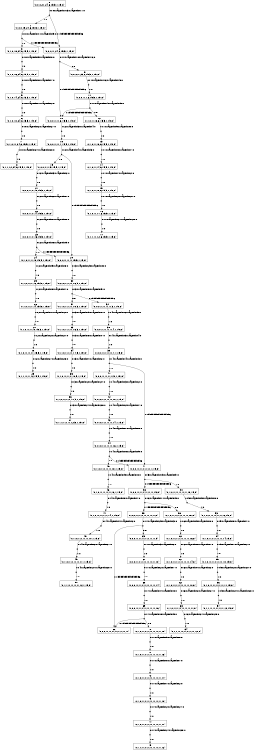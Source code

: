 digraph MDP {
size="8,5"
node [shape=box];
0 -> n0_0 [ arrowhead=none,label="0:r0_WayPoint13_WayPoint11.0" ];
n0_0 [ shape=point,width=0.1,height=0.1,label="" ];
n0_0 -> 1 [ label="0.8" ];
n0_0 -> 2 [ label="0.19999999999999996" ];
1 -> n1_0 [ arrowhead=none,label="0:r0_WayPoint11_WayPoint9.0" ];
n1_0 [ shape=point,width=0.1,height=0.1,label="" ];
n1_0 -> 2 [ label="0.19999999999999996" ];
n1_0 -> 3 [ label="0.8" ];
2 -> n2_0 [ arrowhead=none,label="0:r1_WayPoint18_WayPoint16.0" ];
n2_0 [ shape=point,width=0.1,height=0.1,label="" ];
n2_0 -> 9 [ label="0.8" ];
n2_0 -> 10 [ label="0.19999999999999996" ];
3 -> n3_0 [ arrowhead=none,label="0:r0_WayPoint9_WayPoint8.0" ];
n3_0 [ shape=point,width=0.1,height=0.1,label="" ];
n3_0 -> 4 [ label="1.0" ];
4 -> n4_0 [ arrowhead=none,label="0:r0_WayPoint8_WayPoint7.0" ];
n4_0 [ shape=point,width=0.1,height=0.1,label="" ];
n4_0 -> 5 [ label="1.0" ];
5 -> n5_0 [ arrowhead=none,label="0:r0_WayPoint7_WayPoint2.0" ];
n5_0 [ shape=point,width=0.1,height=0.1,label="" ];
n5_0 -> 6 [ label="1.0" ];
6 -> n6_0 [ arrowhead=none,label="0:r0_WayPoint2_WayPoint27.0" ];
n6_0 [ shape=point,width=0.1,height=0.1,label="" ];
n6_0 -> 7 [ label="1.0" ];
7 -> n7_0 [ arrowhead=none,label="0:r0_WayPoint27_WayPoint28.0" ];
n7_0 [ shape=point,width=0.1,height=0.1,label="" ];
n7_0 -> 8 [ label="1.0" ];
9 -> n9_0 [ arrowhead=none,label="0:r1_WayPoint16_WayPoint15.0" ];
n9_0 [ shape=point,width=0.1,height=0.1,label="" ];
n9_0 -> 11 [ label="1.0" ];
10 -> n10_0 [ arrowhead=none,label="0:r2_WayPoint30_WayPoint4.0" ];
n10_0 [ shape=point,width=0.1,height=0.1,label="" ];
n10_0 -> 18 [ label="1.0" ];
11 -> n11_0 [ arrowhead=none,label="0:r1_WayPoint15_WayPoint9.0" ];
n11_0 [ shape=point,width=0.1,height=0.1,label="" ];
n11_0 -> 10 [ label="0.19999999999999996" ];
n11_0 -> 12 [ label="0.8" ];
12 -> n12_0 [ arrowhead=none,label="0:r1_WayPoint9_WayPoint8.0" ];
n12_0 [ shape=point,width=0.1,height=0.1,label="" ];
n12_0 -> 13 [ label="1.0" ];
13 -> n13_0 [ arrowhead=none,label="0:r1_WayPoint8_WayPoint7.0" ];
n13_0 [ shape=point,width=0.1,height=0.1,label="" ];
n13_0 -> 14 [ label="1.0" ];
14 -> n14_0 [ arrowhead=none,label="0:r1_WayPoint7_WayPoint2.0" ];
n14_0 [ shape=point,width=0.1,height=0.1,label="" ];
n14_0 -> 15 [ label="1.0" ];
15 -> n15_0 [ arrowhead=none,label="0:r1_WayPoint2_WayPoint27.0" ];
n15_0 [ shape=point,width=0.1,height=0.1,label="" ];
n15_0 -> 16 [ label="1.0" ];
16 -> n16_0 [ arrowhead=none,label="0:r1_WayPoint27_WayPoint28.0" ];
n16_0 [ shape=point,width=0.1,height=0.1,label="" ];
n16_0 -> 17 [ label="1.0" ];
18 -> n18_0 [ arrowhead=none,label="0:r2_WayPoint4_WayPoint3.0" ];
n18_0 [ shape=point,width=0.1,height=0.1,label="" ];
n18_0 -> 19 [ label="0.8" ];
n18_0 -> 20 [ label="0.19999999999999996" ];
19 -> n19_0 [ arrowhead=none,label="0:r2_WayPoint3_WayPoint2.0" ];
n19_0 [ shape=point,width=0.1,height=0.1,label="" ];
n19_0 -> 21 [ label="1.0" ];
20 -> n20_0 [ arrowhead=none,label="0:r3_WayPoint25_WayPoint8.0" ];
n20_0 [ shape=point,width=0.1,height=0.1,label="" ];
n20_0 -> 30 [ label="1.0" ];
21 -> n21_0 [ arrowhead=none,label="0:r2_WayPoint2_WayPoint7.0" ];
n21_0 [ shape=point,width=0.1,height=0.1,label="" ];
n21_0 -> 22 [ label="1.0" ];
22 -> n22_0 [ arrowhead=none,label="0:r2_WayPoint7_WayPoint8.0" ];
n22_0 [ shape=point,width=0.1,height=0.1,label="" ];
n22_0 -> 23 [ label="1.0" ];
23 -> n23_0 [ arrowhead=none,label="0:r2_WayPoint8_WayPoint9.0" ];
n23_0 [ shape=point,width=0.1,height=0.1,label="" ];
n23_0 -> 20 [ label="0.19999999999999996" ];
n23_0 -> 24 [ label="0.8" ];
24 -> n24_0 [ arrowhead=none,label="0:r2_WayPoint9_WayPoint8.0" ];
n24_0 [ shape=point,width=0.1,height=0.1,label="" ];
n24_0 -> 25 [ label="1.0" ];
25 -> n25_0 [ arrowhead=none,label="0:r2_WayPoint8_WayPoint7.0" ];
n25_0 [ shape=point,width=0.1,height=0.1,label="" ];
n25_0 -> 26 [ label="1.0" ];
26 -> n26_0 [ arrowhead=none,label="0:r2_WayPoint7_WayPoint2.0" ];
n26_0 [ shape=point,width=0.1,height=0.1,label="" ];
n26_0 -> 27 [ label="1.0" ];
27 -> n27_0 [ arrowhead=none,label="0:r2_WayPoint2_WayPoint27.0" ];
n27_0 [ shape=point,width=0.1,height=0.1,label="" ];
n27_0 -> 28 [ label="1.0" ];
28 -> n28_0 [ arrowhead=none,label="0:r2_WayPoint27_WayPoint28.0" ];
n28_0 [ shape=point,width=0.1,height=0.1,label="" ];
n28_0 -> 29 [ label="1.0" ];
30 -> n30_0 [ arrowhead=none,label="0:r3_WayPoint8_WayPoint9.0" ];
n30_0 [ shape=point,width=0.1,height=0.1,label="" ];
n30_0 -> 32 [ label="0.19999999999999996" ];
n30_0 -> 31 [ label="0.8" ];
31 -> n31_0 [ arrowhead=none,label="0:r3_WayPoint9_WayPoint8.0" ];
n31_0 [ shape=point,width=0.1,height=0.1,label="" ];
n31_0 -> 33 [ label="1.0" ];
32 -> n32_0 [ arrowhead=none,label="0:r4_WayPoint6_WayPoint5.0" ];
n32_0 [ shape=point,width=0.1,height=0.1,label="" ];
n32_0 -> 38 [ label="1.0" ];
33 -> n33_0 [ arrowhead=none,label="0:r3_WayPoint8_WayPoint7.0" ];
n33_0 [ shape=point,width=0.1,height=0.1,label="" ];
n33_0 -> 34 [ label="1.0" ];
34 -> n34_0 [ arrowhead=none,label="0:r3_WayPoint7_WayPoint2.0" ];
n34_0 [ shape=point,width=0.1,height=0.1,label="" ];
n34_0 -> 35 [ label="1.0" ];
35 -> n35_0 [ arrowhead=none,label="0:r3_WayPoint2_WayPoint27.0" ];
n35_0 [ shape=point,width=0.1,height=0.1,label="" ];
n35_0 -> 36 [ label="1.0" ];
36 -> n36_0 [ arrowhead=none,label="0:r3_WayPoint27_WayPoint28.0" ];
n36_0 [ shape=point,width=0.1,height=0.1,label="" ];
n36_0 -> 37 [ label="1.0" ];
38 -> n38_0 [ arrowhead=none,label="0:r4_WayPoint5_WayPoint4.0" ];
n38_0 [ shape=point,width=0.1,height=0.1,label="" ];
n38_0 -> 39 [ label="1.0" ];
39 -> n39_0 [ arrowhead=none,label="0:r4_WayPoint4_WayPoint3.0" ];
n39_0 [ shape=point,width=0.1,height=0.1,label="" ];
n39_0 -> 40 [ label="0.8" ];
n39_0 -> 41 [ label="0.19999999999999996" ];
40 -> n40_0 [ arrowhead=none,label="0:r4_WayPoint3_WayPoint2.0" ];
n40_0 [ shape=point,width=0.1,height=0.1,label="" ];
n40_0 -> 42 [ label="1.0" ];
41 -> n41_0 [ arrowhead=none,label="0:r5_WayPoint15_WayPoint9.0" ];
n41_0 [ shape=point,width=0.1,height=0.1,label="" ];
n41_0 -> 51 [ label="0.8" ];
n41_0 -> 52 [ label="0.19999999999999996" ];
42 -> n42_0 [ arrowhead=none,label="0:r4_WayPoint2_WayPoint7.0" ];
n42_0 [ shape=point,width=0.1,height=0.1,label="" ];
n42_0 -> 43 [ label="1.0" ];
43 -> n43_0 [ arrowhead=none,label="0:r4_WayPoint7_WayPoint8.0" ];
n43_0 [ shape=point,width=0.1,height=0.1,label="" ];
n43_0 -> 44 [ label="1.0" ];
44 -> n44_0 [ arrowhead=none,label="0:r4_WayPoint8_WayPoint9.0" ];
n44_0 [ shape=point,width=0.1,height=0.1,label="" ];
n44_0 -> 41 [ label="0.19999999999999996" ];
n44_0 -> 45 [ label="0.8" ];
45 -> n45_0 [ arrowhead=none,label="0:r4_WayPoint9_WayPoint8.0" ];
n45_0 [ shape=point,width=0.1,height=0.1,label="" ];
n45_0 -> 46 [ label="1.0" ];
46 -> n46_0 [ arrowhead=none,label="0:r4_WayPoint8_WayPoint7.0" ];
n46_0 [ shape=point,width=0.1,height=0.1,label="" ];
n46_0 -> 47 [ label="1.0" ];
47 -> n47_0 [ arrowhead=none,label="0:r4_WayPoint7_WayPoint2.0" ];
n47_0 [ shape=point,width=0.1,height=0.1,label="" ];
n47_0 -> 48 [ label="1.0" ];
48 -> n48_0 [ arrowhead=none,label="0:r4_WayPoint2_WayPoint27.0" ];
n48_0 [ shape=point,width=0.1,height=0.1,label="" ];
n48_0 -> 49 [ label="1.0" ];
49 -> n49_0 [ arrowhead=none,label="0:r4_WayPoint27_WayPoint28.0" ];
n49_0 [ shape=point,width=0.1,height=0.1,label="" ];
n49_0 -> 50 [ label="1.0" ];
51 -> n51_0 [ arrowhead=none,label="0:r5_WayPoint9_WayPoint8.0" ];
n51_0 [ shape=point,width=0.1,height=0.1,label="" ];
n51_0 -> 53 [ label="1.0" ];
52 -> n52_0 [ arrowhead=none,label="0:r6_WayPoint11_WayPoint9.0" ];
n52_0 [ shape=point,width=0.1,height=0.1,label="" ];
n52_0 -> 58 [ label="0.8" ];
n52_0 -> 59 [ label="0.19999999999999996" ];
53 -> n53_0 [ arrowhead=none,label="0:r5_WayPoint8_WayPoint7.0" ];
n53_0 [ shape=point,width=0.1,height=0.1,label="" ];
n53_0 -> 54 [ label="1.0" ];
54 -> n54_0 [ arrowhead=none,label="0:r5_WayPoint7_WayPoint2.0" ];
n54_0 [ shape=point,width=0.1,height=0.1,label="" ];
n54_0 -> 55 [ label="1.0" ];
55 -> n55_0 [ arrowhead=none,label="0:r5_WayPoint2_WayPoint27.0" ];
n55_0 [ shape=point,width=0.1,height=0.1,label="" ];
n55_0 -> 56 [ label="1.0" ];
56 -> n56_0 [ arrowhead=none,label="0:r5_WayPoint27_WayPoint28.0" ];
n56_0 [ shape=point,width=0.1,height=0.1,label="" ];
n56_0 -> 57 [ label="1.0" ];
58 -> n58_0 [ arrowhead=none,label="0:r6_WayPoint9_WayPoint8.0" ];
n58_0 [ shape=point,width=0.1,height=0.1,label="" ];
n58_0 -> 60 [ label="1.0" ];
59 -> n59_0 [ arrowhead=none,label="0:r7_WayPoint29_WayPoint3.0" ];
n59_0 [ shape=point,width=0.1,height=0.1,label="" ];
n59_0 -> 65 [ label="0.8" ];
n59_0 -> 66 [ label="0.19999999999999996" ];
60 -> n60_0 [ arrowhead=none,label="0:r6_WayPoint8_WayPoint7.0" ];
n60_0 [ shape=point,width=0.1,height=0.1,label="" ];
n60_0 -> 61 [ label="1.0" ];
61 -> n61_0 [ arrowhead=none,label="0:r6_WayPoint7_WayPoint2.0" ];
n61_0 [ shape=point,width=0.1,height=0.1,label="" ];
n61_0 -> 62 [ label="1.0" ];
62 -> n62_0 [ arrowhead=none,label="0:r6_WayPoint2_WayPoint27.0" ];
n62_0 [ shape=point,width=0.1,height=0.1,label="" ];
n62_0 -> 63 [ label="1.0" ];
63 -> n63_0 [ arrowhead=none,label="0:r6_WayPoint27_WayPoint28.0" ];
n63_0 [ shape=point,width=0.1,height=0.1,label="" ];
n63_0 -> 64 [ label="1.0" ];
65 -> n65_0 [ arrowhead=none,label="0:r7_WayPoint3_WayPoint2.0" ];
n65_0 [ shape=point,width=0.1,height=0.1,label="" ];
n65_0 -> 67 [ label="1.0" ];
67 -> n67_0 [ arrowhead=none,label="0:r7_WayPoint2_WayPoint7.0" ];
n67_0 [ shape=point,width=0.1,height=0.1,label="" ];
n67_0 -> 68 [ label="1.0" ];
68 -> n68_0 [ arrowhead=none,label="0:r7_WayPoint7_WayPoint8.0" ];
n68_0 [ shape=point,width=0.1,height=0.1,label="" ];
n68_0 -> 69 [ label="1.0" ];
69 -> n69_0 [ arrowhead=none,label="0:r7_WayPoint8_WayPoint9.0" ];
n69_0 [ shape=point,width=0.1,height=0.1,label="" ];
n69_0 -> 66 [ label="0.19999999999999996" ];
n69_0 -> 70 [ label="0.8" ];
70 -> n70_0 [ arrowhead=none,label="0:r7_WayPoint9_WayPoint8.0" ];
n70_0 [ shape=point,width=0.1,height=0.1,label="" ];
n70_0 -> 71 [ label="1.0" ];
71 -> n71_0 [ arrowhead=none,label="0:r7_WayPoint8_WayPoint7.0" ];
n71_0 [ shape=point,width=0.1,height=0.1,label="" ];
n71_0 -> 72 [ label="1.0" ];
72 -> n72_0 [ arrowhead=none,label="0:r7_WayPoint7_WayPoint2.0" ];
n72_0 [ shape=point,width=0.1,height=0.1,label="" ];
n72_0 -> 73 [ label="1.0" ];
73 -> n73_0 [ arrowhead=none,label="0:r7_WayPoint2_WayPoint27.0" ];
n73_0 [ shape=point,width=0.1,height=0.1,label="" ];
n73_0 -> 74 [ label="1.0" ];
74 -> n74_0 [ arrowhead=none,label="0:r7_WayPoint27_WayPoint28.0" ];
n74_0 [ shape=point,width=0.1,height=0.1,label="" ];
n74_0 -> 75 [ label="1.0" ];
0 [label="0\n(0,0,0,21,24,6,15,5,1,19,8)"]
1 [label="1\n(0,0,0,19,24,6,15,5,1,19,8)"]
2 [label="2\n(0,0,0,-1,24,6,15,5,1,19,8)"]
3 [label="3\n(0,1,0,18,24,6,15,5,1,19,8)"]
4 [label="4\n(0,1,0,16,24,6,15,5,1,19,8)"]
5 [label="5\n(0,1,0,14,24,6,15,5,1,19,8)"]
6 [label="6\n(0,1,0,10,24,6,15,5,1,19,8)"]
7 [label="7\n(0,1,0,11,24,6,15,5,1,19,8)"]
8 [label="8\n(0,1,1,12,24,6,15,5,1,19,8)"]
9 [label="9\n(0,0,0,-1,23,6,15,5,1,19,8)"]
10 [label="10\n(0,0,0,-1,-1,6,15,5,1,19,8)"]
11 [label="11\n(0,0,0,-1,1,6,15,5,1,19,8)"]
12 [label="12\n(0,1,0,-1,18,6,15,5,1,19,8)"]
13 [label="13\n(0,1,0,-1,16,6,15,5,1,19,8)"]
14 [label="14\n(0,1,0,-1,14,6,15,5,1,19,8)"]
15 [label="15\n(0,1,0,-1,10,6,15,5,1,19,8)"]
16 [label="16\n(0,1,0,-1,11,6,15,5,1,19,8)"]
17 [label="17\n(0,1,1,-1,12,6,15,5,1,19,8)"]
18 [label="18\n(0,0,0,-1,-1,7,15,5,1,19,8)"]
19 [label="19\n(0,0,0,-1,-1,9,15,5,1,19,8)"]
20 [label="20\n(0,0,0,-1,-1,-1,15,5,1,19,8)"]
21 [label="21\n(0,0,0,-1,-1,10,15,5,1,19,8)"]
22 [label="22\n(0,0,0,-1,-1,14,15,5,1,19,8)"]
23 [label="23\n(0,0,0,-1,-1,16,15,5,1,19,8)"]
24 [label="24\n(0,1,0,-1,-1,18,15,5,1,19,8)"]
25 [label="25\n(0,1,0,-1,-1,16,15,5,1,19,8)"]
26 [label="26\n(0,1,0,-1,-1,14,15,5,1,19,8)"]
27 [label="27\n(0,1,0,-1,-1,10,15,5,1,19,8)"]
28 [label="28\n(0,1,0,-1,-1,11,15,5,1,19,8)"]
29 [label="29\n(0,1,1,-1,-1,12,15,5,1,19,8)"]
30 [label="30\n(0,0,0,-1,-1,-1,16,5,1,19,8)"]
31 [label="31\n(0,1,0,-1,-1,-1,18,5,1,19,8)"]
32 [label="32\n(0,0,0,-1,-1,-1,-1,5,1,19,8)"]
33 [label="33\n(0,1,0,-1,-1,-1,16,5,1,19,8)"]
34 [label="34\n(0,1,0,-1,-1,-1,14,5,1,19,8)"]
35 [label="35\n(0,1,0,-1,-1,-1,10,5,1,19,8)"]
36 [label="36\n(0,1,0,-1,-1,-1,11,5,1,19,8)"]
37 [label="37\n(0,1,1,-1,-1,-1,12,5,1,19,8)"]
38 [label="38\n(0,0,0,-1,-1,-1,-1,4,1,19,8)"]
39 [label="39\n(0,0,0,-1,-1,-1,-1,7,1,19,8)"]
40 [label="40\n(0,0,0,-1,-1,-1,-1,9,1,19,8)"]
41 [label="41\n(0,0,0,-1,-1,-1,-1,-1,1,19,8)"]
42 [label="42\n(0,0,0,-1,-1,-1,-1,10,1,19,8)"]
43 [label="43\n(0,0,0,-1,-1,-1,-1,14,1,19,8)"]
44 [label="44\n(0,0,0,-1,-1,-1,-1,16,1,19,8)"]
45 [label="45\n(0,1,0,-1,-1,-1,-1,18,1,19,8)"]
46 [label="46\n(0,1,0,-1,-1,-1,-1,16,1,19,8)"]
47 [label="47\n(0,1,0,-1,-1,-1,-1,14,1,19,8)"]
48 [label="48\n(0,1,0,-1,-1,-1,-1,10,1,19,8)"]
49 [label="49\n(0,1,0,-1,-1,-1,-1,11,1,19,8)"]
50 [label="50\n(0,1,1,-1,-1,-1,-1,12,1,19,8)"]
51 [label="51\n(0,1,0,-1,-1,-1,-1,-1,18,19,8)"]
52 [label="52\n(0,0,0,-1,-1,-1,-1,-1,-1,19,8)"]
53 [label="53\n(0,1,0,-1,-1,-1,-1,-1,16,19,8)"]
54 [label="54\n(0,1,0,-1,-1,-1,-1,-1,14,19,8)"]
55 [label="55\n(0,1,0,-1,-1,-1,-1,-1,10,19,8)"]
56 [label="56\n(0,1,0,-1,-1,-1,-1,-1,11,19,8)"]
57 [label="57\n(0,1,1,-1,-1,-1,-1,-1,12,19,8)"]
58 [label="58\n(0,1,0,-1,-1,-1,-1,-1,-1,18,8)"]
59 [label="59\n(0,0,0,-1,-1,-1,-1,-1,-1,-1,8)"]
60 [label="60\n(0,1,0,-1,-1,-1,-1,-1,-1,16,8)"]
61 [label="61\n(0,1,0,-1,-1,-1,-1,-1,-1,14,8)"]
62 [label="62\n(0,1,0,-1,-1,-1,-1,-1,-1,10,8)"]
63 [label="63\n(0,1,0,-1,-1,-1,-1,-1,-1,11,8)"]
64 [label="64\n(0,1,1,-1,-1,-1,-1,-1,-1,12,8)"]
65 [label="65\n(0,0,0,-1,-1,-1,-1,-1,-1,-1,9)"]
66 [label="66\n(0,0,0,-1,-1,-1,-1,-1,-1,-1,-1)"]
67 [label="67\n(0,0,0,-1,-1,-1,-1,-1,-1,-1,10)"]
68 [label="68\n(0,0,0,-1,-1,-1,-1,-1,-1,-1,14)"]
69 [label="69\n(0,0,0,-1,-1,-1,-1,-1,-1,-1,16)"]
70 [label="70\n(0,1,0,-1,-1,-1,-1,-1,-1,-1,18)"]
71 [label="71\n(0,1,0,-1,-1,-1,-1,-1,-1,-1,16)"]
72 [label="72\n(0,1,0,-1,-1,-1,-1,-1,-1,-1,14)"]
73 [label="73\n(0,1,0,-1,-1,-1,-1,-1,-1,-1,10)"]
74 [label="74\n(0,1,0,-1,-1,-1,-1,-1,-1,-1,11)"]
75 [label="75\n(0,1,1,-1,-1,-1,-1,-1,-1,-1,12)"]
}
